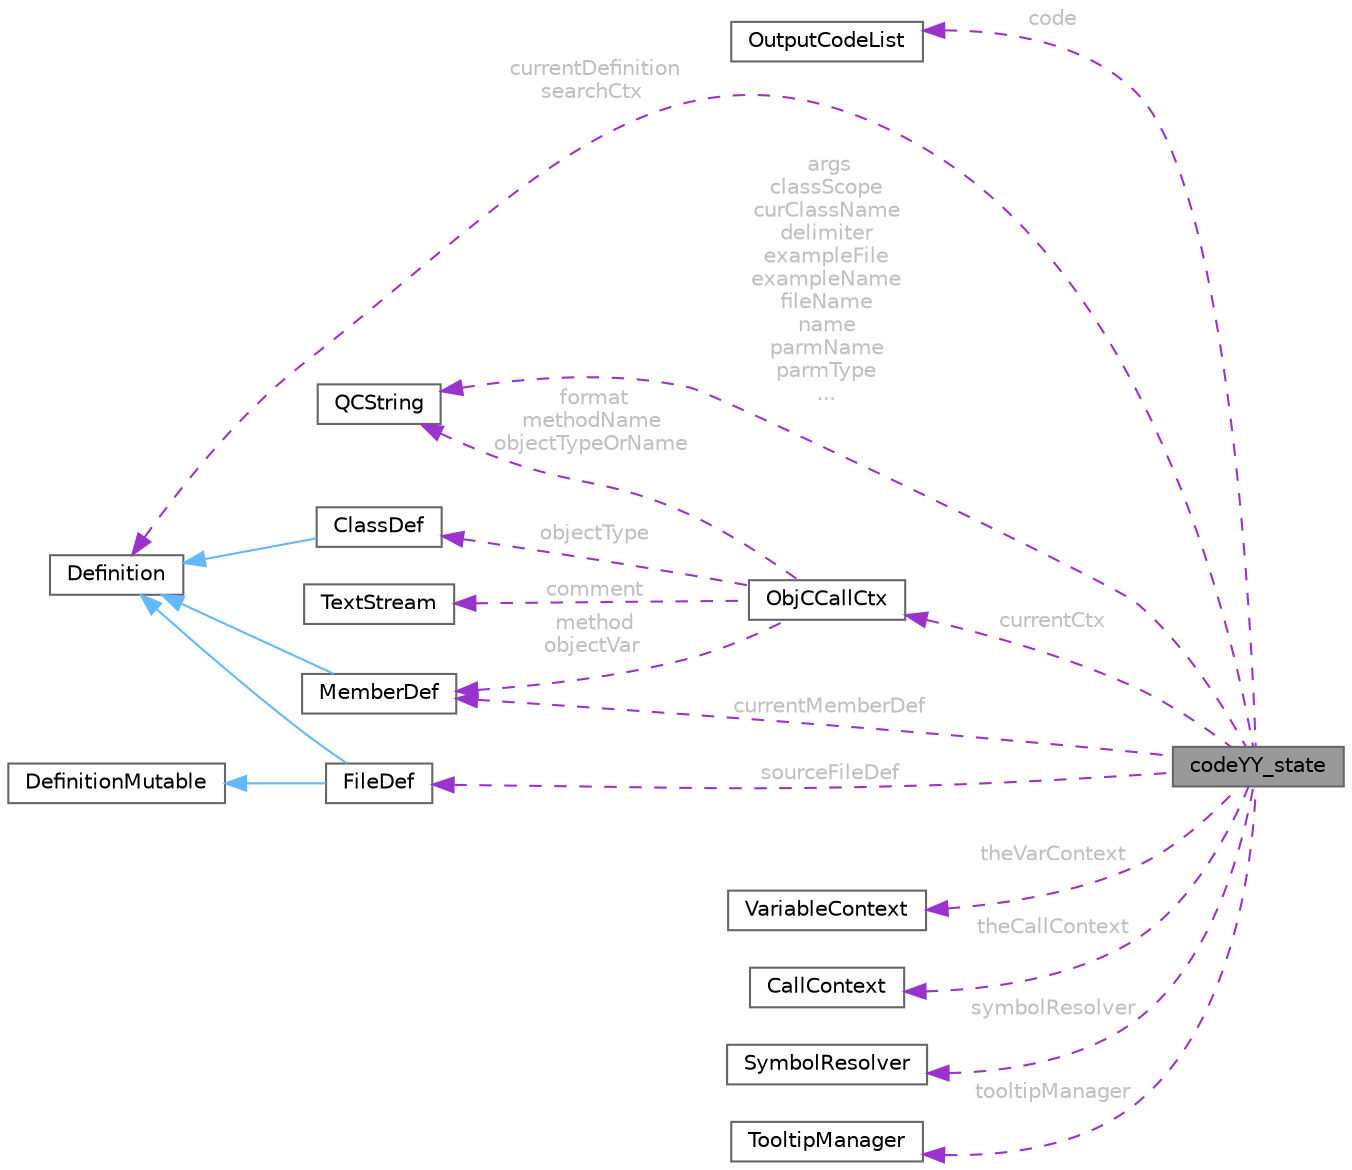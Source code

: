 digraph "codeYY_state"
{
 // INTERACTIVE_SVG=YES
 // LATEX_PDF_SIZE
  bgcolor="transparent";
  edge [fontname=Helvetica,fontsize=10,labelfontname=Helvetica,labelfontsize=10];
  node [fontname=Helvetica,fontsize=10,shape=box,height=0.2,width=0.4];
  rankdir="LR";
  Node1 [label="codeYY_state",height=0.2,width=0.4,color="gray40", fillcolor="grey60", style="filled", fontcolor="black",tooltip=" "];
  Node2 -> Node1 [dir="back",color="darkorchid3",style="dashed",label=" code",fontcolor="grey" ];
  Node2 [label="OutputCodeList",height=0.2,width=0.4,color="gray40", fillcolor="white", style="filled",URL="$db/d8e/class_output_code_list.html",tooltip="Class representing a list of different code generators."];
  Node3 -> Node1 [dir="back",color="darkorchid3",style="dashed",label=" args\nclassScope\ncurClassName\ndelimiter\nexampleFile\nexampleName\nfileName\nname\nparmName\nparmType\n...",fontcolor="grey" ];
  Node3 [label="QCString",height=0.2,width=0.4,color="gray40", fillcolor="white", style="filled",URL="$d9/d45/class_q_c_string.html",tooltip="This is an alternative implementation of QCString."];
  Node4 -> Node1 [dir="back",color="darkorchid3",style="dashed",label=" sourceFileDef",fontcolor="grey" ];
  Node4 [label="FileDef",height=0.2,width=0.4,color="gray40", fillcolor="white", style="filled",URL="$de/db0/class_file_def.html",tooltip="A model of a file symbol."];
  Node5 -> Node4 [dir="back",color="steelblue1",style="solid"];
  Node5 [label="DefinitionMutable",height=0.2,width=0.4,color="gray40", fillcolor="white", style="filled",URL="$d0/d46/class_definition_mutable.html",tooltip=" "];
  Node6 -> Node4 [dir="back",color="steelblue1",style="solid"];
  Node6 [label="Definition",height=0.2,width=0.4,color="gray40", fillcolor="white", style="filled",URL="$d5/dcc/class_definition.html",tooltip="The common base class of all entity definitions found in the sources."];
  Node6 -> Node1 [dir="back",color="darkorchid3",style="dashed",label=" currentDefinition\nsearchCtx",fontcolor="grey" ];
  Node7 -> Node1 [dir="back",color="darkorchid3",style="dashed",label=" currentMemberDef",fontcolor="grey" ];
  Node7 [label="MemberDef",height=0.2,width=0.4,color="gray40", fillcolor="white", style="filled",URL="$da/d09/class_member_def.html",tooltip="A model of a class/file/namespace member symbol."];
  Node6 -> Node7 [dir="back",color="steelblue1",style="solid"];
  Node8 -> Node1 [dir="back",color="darkorchid3",style="dashed",label=" currentCtx",fontcolor="grey" ];
  Node8 [label="ObjCCallCtx",height=0.2,width=0.4,color="gray40", fillcolor="white", style="filled",URL="$d8/d10/struct_obj_c_call_ctx.html",tooltip=" "];
  Node3 -> Node8 [dir="back",color="darkorchid3",style="dashed",label=" format\nmethodName\nobjectTypeOrName",fontcolor="grey" ];
  Node9 -> Node8 [dir="back",color="darkorchid3",style="dashed",label=" comment",fontcolor="grey" ];
  Node9 [label="TextStream",height=0.2,width=0.4,color="gray40", fillcolor="white", style="filled",URL="$d3/d30/class_text_stream.html",tooltip="Text streaming class that buffers data."];
  Node10 -> Node8 [dir="back",color="darkorchid3",style="dashed",label=" objectType",fontcolor="grey" ];
  Node10 [label="ClassDef",height=0.2,width=0.4,color="gray40", fillcolor="white", style="filled",URL="$d1/dcf/class_class_def.html",tooltip="A abstract class representing of a compound symbol."];
  Node6 -> Node10 [dir="back",color="steelblue1",style="solid"];
  Node7 -> Node8 [dir="back",color="darkorchid3",style="dashed",label=" method\nobjectVar",fontcolor="grey" ];
  Node11 -> Node1 [dir="back",color="darkorchid3",style="dashed",label=" theVarContext",fontcolor="grey" ];
  Node11 [label="VariableContext",height=0.2,width=0.4,color="gray40", fillcolor="white", style="filled",URL="$d4/df2/class_variable_context.html",tooltip=" "];
  Node12 -> Node1 [dir="back",color="darkorchid3",style="dashed",label=" theCallContext",fontcolor="grey" ];
  Node12 [label="CallContext",height=0.2,width=0.4,color="gray40", fillcolor="white", style="filled",URL="$de/da0/class_call_context.html",tooltip="Represents the call context."];
  Node13 -> Node1 [dir="back",color="darkorchid3",style="dashed",label=" symbolResolver",fontcolor="grey" ];
  Node13 [label="SymbolResolver",height=0.2,width=0.4,color="gray40", fillcolor="white", style="filled",URL="$da/d0c/class_symbol_resolver.html",tooltip="Helper class to find a class definition or check if A symbol is accessible in a given scope."];
  Node14 -> Node1 [dir="back",color="darkorchid3",style="dashed",label=" tooltipManager",fontcolor="grey" ];
  Node14 [label="TooltipManager",height=0.2,width=0.4,color="gray40", fillcolor="white", style="filled",URL="$d5/dae/class_tooltip_manager.html",tooltip="Class that manages the tooltips for a source file."];
}

